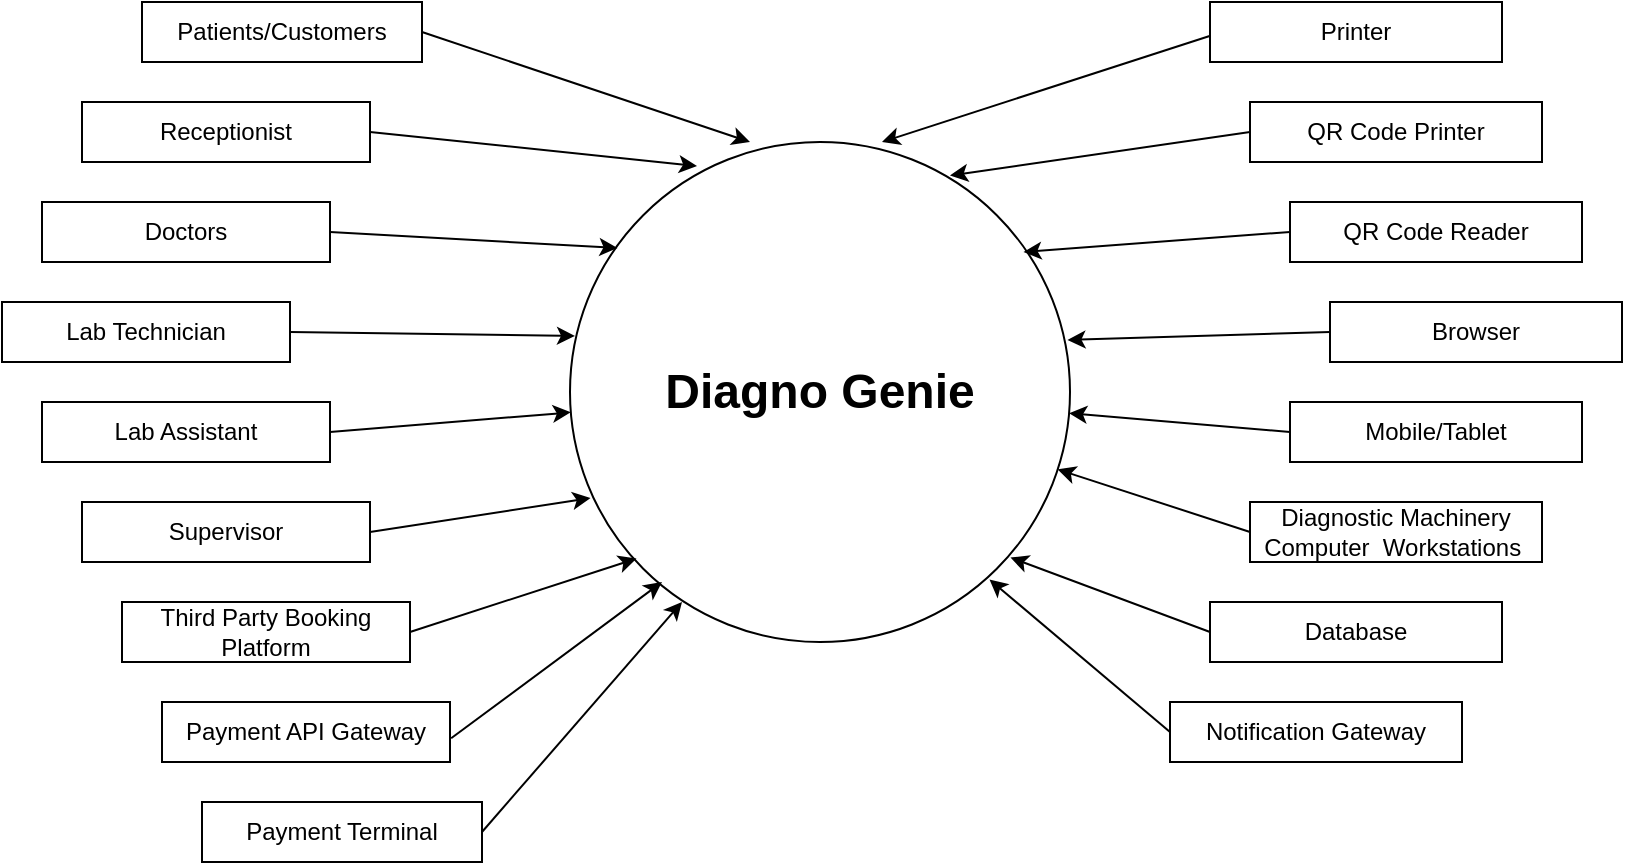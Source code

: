 <mxfile version="20.8.21" type="github">
  <diagram name="Page-1" id="c4acf3e9-155e-7222-9cf6-157b1a14988f">
    <mxGraphModel dx="1500" dy="773" grid="1" gridSize="10" guides="1" tooltips="1" connect="1" arrows="1" fold="1" page="1" pageScale="1" pageWidth="827" pageHeight="1169" background="none" math="0" shadow="0">
      <root>
        <mxCell id="0" />
        <mxCell id="1" parent="0" />
        <mxCell id="TSrVDf9FQaybQOhuNdKW-1" value="&lt;h1&gt;&lt;b&gt;Diagno Genie&lt;/b&gt;&lt;/h1&gt;" style="ellipse;whiteSpace=wrap;html=1;" parent="1" vertex="1">
          <mxGeometry x="294" y="440" width="250" height="250" as="geometry" />
        </mxCell>
        <mxCell id="3dF8oCnv1FuNLzT9bXhd-1" value="Doctors" style="rounded=0;whiteSpace=wrap;html=1;" vertex="1" parent="1">
          <mxGeometry x="30" y="470" width="144" height="30" as="geometry" />
        </mxCell>
        <mxCell id="3dF8oCnv1FuNLzT9bXhd-2" value="Lab Technician" style="rounded=0;whiteSpace=wrap;html=1;" vertex="1" parent="1">
          <mxGeometry x="10" y="520" width="144" height="30" as="geometry" />
        </mxCell>
        <mxCell id="3dF8oCnv1FuNLzT9bXhd-3" value="Lab Assistant" style="rounded=0;whiteSpace=wrap;html=1;" vertex="1" parent="1">
          <mxGeometry x="30" y="570" width="144" height="30" as="geometry" />
        </mxCell>
        <mxCell id="3dF8oCnv1FuNLzT9bXhd-4" value="Supervisor" style="rounded=0;whiteSpace=wrap;html=1;" vertex="1" parent="1">
          <mxGeometry x="50" y="620" width="144" height="30" as="geometry" />
        </mxCell>
        <mxCell id="3dF8oCnv1FuNLzT9bXhd-13" value="Third Party Booking Platform" style="rounded=0;whiteSpace=wrap;html=1;" vertex="1" parent="1">
          <mxGeometry x="70" y="670" width="144" height="30" as="geometry" />
        </mxCell>
        <mxCell id="3dF8oCnv1FuNLzT9bXhd-14" value="Payment API Gateway" style="rounded=0;whiteSpace=wrap;html=1;" vertex="1" parent="1">
          <mxGeometry x="90" y="720" width="144" height="30" as="geometry" />
        </mxCell>
        <mxCell id="3dF8oCnv1FuNLzT9bXhd-15" value="Receptionist" style="rounded=0;whiteSpace=wrap;html=1;" vertex="1" parent="1">
          <mxGeometry x="50" y="420" width="144" height="30" as="geometry" />
        </mxCell>
        <mxCell id="3dF8oCnv1FuNLzT9bXhd-16" value="QR Code Reader" style="rounded=0;whiteSpace=wrap;html=1;" vertex="1" parent="1">
          <mxGeometry x="654" y="470" width="120" height="30" as="geometry" />
        </mxCell>
        <mxCell id="3dF8oCnv1FuNLzT9bXhd-17" value="Browser" style="rounded=0;whiteSpace=wrap;html=1;" vertex="1" parent="1">
          <mxGeometry x="674" y="520" width="120" height="30" as="geometry" />
        </mxCell>
        <mxCell id="3dF8oCnv1FuNLzT9bXhd-18" value="Mobile/Tablet" style="rounded=0;whiteSpace=wrap;html=1;" vertex="1" parent="1">
          <mxGeometry x="654" y="570" width="120" height="30" as="geometry" />
        </mxCell>
        <mxCell id="3dF8oCnv1FuNLzT9bXhd-19" value="Diagnostic Machinery Computer&amp;nbsp; Workstations&amp;nbsp;" style="rounded=0;whiteSpace=wrap;html=1;" vertex="1" parent="1">
          <mxGeometry x="634" y="620" width="146" height="30" as="geometry" />
        </mxCell>
        <mxCell id="3dF8oCnv1FuNLzT9bXhd-20" value="Database" style="rounded=0;whiteSpace=wrap;html=1;" vertex="1" parent="1">
          <mxGeometry x="614" y="670" width="146" height="30" as="geometry" />
        </mxCell>
        <mxCell id="3dF8oCnv1FuNLzT9bXhd-21" value="Notification Gateway" style="rounded=0;whiteSpace=wrap;html=1;" vertex="1" parent="1">
          <mxGeometry x="594" y="720" width="146" height="30" as="geometry" />
        </mxCell>
        <mxCell id="3dF8oCnv1FuNLzT9bXhd-22" value="QR Code Printer" style="rounded=0;whiteSpace=wrap;html=1;" vertex="1" parent="1">
          <mxGeometry x="634" y="420" width="120" height="30" as="geometry" />
        </mxCell>
        <mxCell id="3dF8oCnv1FuNLzT9bXhd-33" value="" style="endArrow=classic;html=1;rounded=0;exitX=1;exitY=0.5;exitDx=0;exitDy=0;entryX=0.041;entryY=0.712;entryDx=0;entryDy=0;entryPerimeter=0;" edge="1" parent="1" source="3dF8oCnv1FuNLzT9bXhd-4" target="TSrVDf9FQaybQOhuNdKW-1">
          <mxGeometry width="50" height="50" relative="1" as="geometry">
            <mxPoint x="414" y="610" as="sourcePoint" />
            <mxPoint x="464" y="560" as="targetPoint" />
          </mxGeometry>
        </mxCell>
        <mxCell id="3dF8oCnv1FuNLzT9bXhd-34" value="" style="endArrow=classic;html=1;rounded=0;exitX=0;exitY=0.5;exitDx=0;exitDy=0;" edge="1" parent="1" source="3dF8oCnv1FuNLzT9bXhd-19" target="TSrVDf9FQaybQOhuNdKW-1">
          <mxGeometry width="50" height="50" relative="1" as="geometry">
            <mxPoint x="204" y="645" as="sourcePoint" />
            <mxPoint x="314" y="617" as="targetPoint" />
          </mxGeometry>
        </mxCell>
        <mxCell id="3dF8oCnv1FuNLzT9bXhd-35" value="" style="endArrow=classic;html=1;rounded=0;exitX=0;exitY=0.5;exitDx=0;exitDy=0;entryX=0.76;entryY=0.067;entryDx=0;entryDy=0;entryPerimeter=0;" edge="1" parent="1" source="3dF8oCnv1FuNLzT9bXhd-22" target="TSrVDf9FQaybQOhuNdKW-1">
          <mxGeometry width="50" height="50" relative="1" as="geometry">
            <mxPoint x="404" y="480" as="sourcePoint" />
            <mxPoint x="464" y="500" as="targetPoint" />
          </mxGeometry>
        </mxCell>
        <mxCell id="3dF8oCnv1FuNLzT9bXhd-37" value="" style="endArrow=classic;html=1;rounded=0;exitX=1;exitY=0.5;exitDx=0;exitDy=0;entryX=0.254;entryY=0.048;entryDx=0;entryDy=0;entryPerimeter=0;" edge="1" parent="1" source="3dF8oCnv1FuNLzT9bXhd-15" target="TSrVDf9FQaybQOhuNdKW-1">
          <mxGeometry width="50" height="50" relative="1" as="geometry">
            <mxPoint x="404" y="480" as="sourcePoint" />
            <mxPoint x="454" y="430" as="targetPoint" />
          </mxGeometry>
        </mxCell>
        <mxCell id="3dF8oCnv1FuNLzT9bXhd-38" value="" style="endArrow=classic;html=1;rounded=0;exitX=1.004;exitY=0.605;exitDx=0;exitDy=0;exitPerimeter=0;" edge="1" parent="1" source="3dF8oCnv1FuNLzT9bXhd-14">
          <mxGeometry width="50" height="50" relative="1" as="geometry">
            <mxPoint x="204" y="445" as="sourcePoint" />
            <mxPoint x="340" y="660" as="targetPoint" />
          </mxGeometry>
        </mxCell>
        <mxCell id="3dF8oCnv1FuNLzT9bXhd-39" value="" style="endArrow=classic;html=1;rounded=0;exitX=1;exitY=0.5;exitDx=0;exitDy=0;entryX=0.133;entryY=0.833;entryDx=0;entryDy=0;entryPerimeter=0;" edge="1" parent="1" source="3dF8oCnv1FuNLzT9bXhd-13" target="TSrVDf9FQaybQOhuNdKW-1">
          <mxGeometry width="50" height="50" relative="1" as="geometry">
            <mxPoint x="314" y="730" as="sourcePoint" />
            <mxPoint x="364" y="680" as="targetPoint" />
          </mxGeometry>
        </mxCell>
        <mxCell id="3dF8oCnv1FuNLzT9bXhd-40" value="" style="endArrow=classic;html=1;rounded=0;exitX=1;exitY=0.5;exitDx=0;exitDy=0;entryX=0.095;entryY=0.212;entryDx=0;entryDy=0;entryPerimeter=0;" edge="1" parent="1" source="3dF8oCnv1FuNLzT9bXhd-1" target="TSrVDf9FQaybQOhuNdKW-1">
          <mxGeometry width="50" height="50" relative="1" as="geometry">
            <mxPoint x="384" y="620" as="sourcePoint" />
            <mxPoint x="314" y="530" as="targetPoint" />
          </mxGeometry>
        </mxCell>
        <mxCell id="3dF8oCnv1FuNLzT9bXhd-41" value="" style="endArrow=classic;html=1;rounded=0;exitX=1;exitY=0.5;exitDx=0;exitDy=0;entryX=0.01;entryY=0.388;entryDx=0;entryDy=0;entryPerimeter=0;" edge="1" parent="1" source="3dF8oCnv1FuNLzT9bXhd-2" target="TSrVDf9FQaybQOhuNdKW-1">
          <mxGeometry width="50" height="50" relative="1" as="geometry">
            <mxPoint x="294" y="580" as="sourcePoint" />
            <mxPoint x="344" y="530" as="targetPoint" />
          </mxGeometry>
        </mxCell>
        <mxCell id="3dF8oCnv1FuNLzT9bXhd-50" value="" style="endArrow=classic;html=1;rounded=0;exitX=0;exitY=0.5;exitDx=0;exitDy=0;entryX=0.995;entryY=0.396;entryDx=0;entryDy=0;entryPerimeter=0;" edge="1" parent="1" source="3dF8oCnv1FuNLzT9bXhd-17" target="TSrVDf9FQaybQOhuNdKW-1">
          <mxGeometry width="50" height="50" relative="1" as="geometry">
            <mxPoint x="504" y="540" as="sourcePoint" />
            <mxPoint x="554" y="490" as="targetPoint" />
          </mxGeometry>
        </mxCell>
        <mxCell id="3dF8oCnv1FuNLzT9bXhd-51" value="" style="endArrow=classic;html=1;rounded=0;exitX=0;exitY=0.5;exitDx=0;exitDy=0;entryX=0.881;entryY=0.831;entryDx=0;entryDy=0;entryPerimeter=0;" edge="1" parent="1" source="3dF8oCnv1FuNLzT9bXhd-20" target="TSrVDf9FQaybQOhuNdKW-1">
          <mxGeometry width="50" height="50" relative="1" as="geometry">
            <mxPoint x="504" y="650" as="sourcePoint" />
            <mxPoint x="554" y="600" as="targetPoint" />
          </mxGeometry>
        </mxCell>
        <mxCell id="3dF8oCnv1FuNLzT9bXhd-52" value="" style="endArrow=classic;html=1;rounded=0;exitX=0;exitY=0.5;exitDx=0;exitDy=0;entryX=0.839;entryY=0.875;entryDx=0;entryDy=0;entryPerimeter=0;" edge="1" parent="1" source="3dF8oCnv1FuNLzT9bXhd-21" target="TSrVDf9FQaybQOhuNdKW-1">
          <mxGeometry width="50" height="50" relative="1" as="geometry">
            <mxPoint x="444" y="620" as="sourcePoint" />
            <mxPoint x="494" y="570" as="targetPoint" />
          </mxGeometry>
        </mxCell>
        <mxCell id="3dF8oCnv1FuNLzT9bXhd-60" value="Patients/Customers" style="rounded=0;whiteSpace=wrap;html=1;" vertex="1" parent="1">
          <mxGeometry x="80" y="370" width="140" height="30" as="geometry" />
        </mxCell>
        <mxCell id="3dF8oCnv1FuNLzT9bXhd-61" value="" style="endArrow=classic;html=1;rounded=0;exitX=1;exitY=0.5;exitDx=0;exitDy=0;entryX=0.36;entryY=0;entryDx=0;entryDy=0;entryPerimeter=0;" edge="1" parent="1" source="3dF8oCnv1FuNLzT9bXhd-60" target="TSrVDf9FQaybQOhuNdKW-1">
          <mxGeometry width="50" height="50" relative="1" as="geometry">
            <mxPoint x="430" y="430" as="sourcePoint" />
            <mxPoint x="384" y="457" as="targetPoint" />
          </mxGeometry>
        </mxCell>
        <mxCell id="3dF8oCnv1FuNLzT9bXhd-63" value="" style="endArrow=classic;html=1;rounded=0;exitX=0;exitY=0.5;exitDx=0;exitDy=0;entryX=0.624;entryY=0;entryDx=0;entryDy=0;entryPerimeter=0;" edge="1" parent="1" target="TSrVDf9FQaybQOhuNdKW-1">
          <mxGeometry width="50" height="50" relative="1" as="geometry">
            <mxPoint x="620" y="385" as="sourcePoint" />
            <mxPoint x="470" y="460" as="targetPoint" />
          </mxGeometry>
        </mxCell>
        <mxCell id="3dF8oCnv1FuNLzT9bXhd-64" value="Payment Terminal" style="rounded=0;whiteSpace=wrap;html=1;imageWidth=24;" vertex="1" parent="1">
          <mxGeometry x="110" y="770" width="140" height="30" as="geometry" />
        </mxCell>
        <mxCell id="3dF8oCnv1FuNLzT9bXhd-65" value="" style="endArrow=classic;html=1;rounded=0;fontFamily=Helvetica;exitX=1;exitY=0.5;exitDx=0;exitDy=0;entryX=0.224;entryY=0.92;entryDx=0;entryDy=0;entryPerimeter=0;" edge="1" parent="1" source="3dF8oCnv1FuNLzT9bXhd-64" target="TSrVDf9FQaybQOhuNdKW-1">
          <mxGeometry width="50" height="50" relative="1" as="geometry">
            <mxPoint x="280" y="750" as="sourcePoint" />
            <mxPoint x="330" y="700" as="targetPoint" />
          </mxGeometry>
        </mxCell>
        <mxCell id="3dF8oCnv1FuNLzT9bXhd-68" value="" style="endArrow=classic;html=1;rounded=0;fontFamily=Helvetica;" edge="1" parent="1" target="TSrVDf9FQaybQOhuNdKW-1">
          <mxGeometry width="50" height="50" relative="1" as="geometry">
            <mxPoint x="654" y="585" as="sourcePoint" />
            <mxPoint x="570" y="580" as="targetPoint" />
          </mxGeometry>
        </mxCell>
        <mxCell id="3dF8oCnv1FuNLzT9bXhd-69" value="" style="endArrow=classic;html=1;rounded=0;fontFamily=Helvetica;exitX=1;exitY=0.5;exitDx=0;exitDy=0;" edge="1" parent="1" source="3dF8oCnv1FuNLzT9bXhd-3" target="TSrVDf9FQaybQOhuNdKW-1">
          <mxGeometry width="50" height="50" relative="1" as="geometry">
            <mxPoint x="320" y="670" as="sourcePoint" />
            <mxPoint x="370" y="620" as="targetPoint" />
          </mxGeometry>
        </mxCell>
        <mxCell id="3dF8oCnv1FuNLzT9bXhd-71" value="QR Code Printer" style="rounded=0;whiteSpace=wrap;html=1;" vertex="1" parent="1">
          <mxGeometry x="634" y="420" width="146" height="30" as="geometry" />
        </mxCell>
        <mxCell id="3dF8oCnv1FuNLzT9bXhd-72" value="QR Code Reader" style="rounded=0;whiteSpace=wrap;html=1;" vertex="1" parent="1">
          <mxGeometry x="654" y="470" width="146" height="30" as="geometry" />
        </mxCell>
        <mxCell id="3dF8oCnv1FuNLzT9bXhd-73" value="Browser" style="rounded=0;whiteSpace=wrap;html=1;" vertex="1" parent="1">
          <mxGeometry x="674" y="520" width="146" height="30" as="geometry" />
        </mxCell>
        <mxCell id="3dF8oCnv1FuNLzT9bXhd-74" value="Mobile/Tablet" style="rounded=0;whiteSpace=wrap;html=1;" vertex="1" parent="1">
          <mxGeometry x="654" y="570" width="146" height="30" as="geometry" />
        </mxCell>
        <mxCell id="3dF8oCnv1FuNLzT9bXhd-75" value="Printer" style="rounded=0;whiteSpace=wrap;html=1;" vertex="1" parent="1">
          <mxGeometry x="614" y="370" width="146" height="30" as="geometry" />
        </mxCell>
        <mxCell id="3dF8oCnv1FuNLzT9bXhd-77" value="" style="endArrow=classic;html=1;rounded=0;fontFamily=Helvetica;exitX=0;exitY=0.5;exitDx=0;exitDy=0;entryX=0.907;entryY=0.22;entryDx=0;entryDy=0;entryPerimeter=0;" edge="1" parent="1" source="3dF8oCnv1FuNLzT9bXhd-72" target="TSrVDf9FQaybQOhuNdKW-1">
          <mxGeometry width="50" height="50" relative="1" as="geometry">
            <mxPoint x="440" y="570" as="sourcePoint" />
            <mxPoint x="490" y="520" as="targetPoint" />
          </mxGeometry>
        </mxCell>
      </root>
    </mxGraphModel>
  </diagram>
</mxfile>
